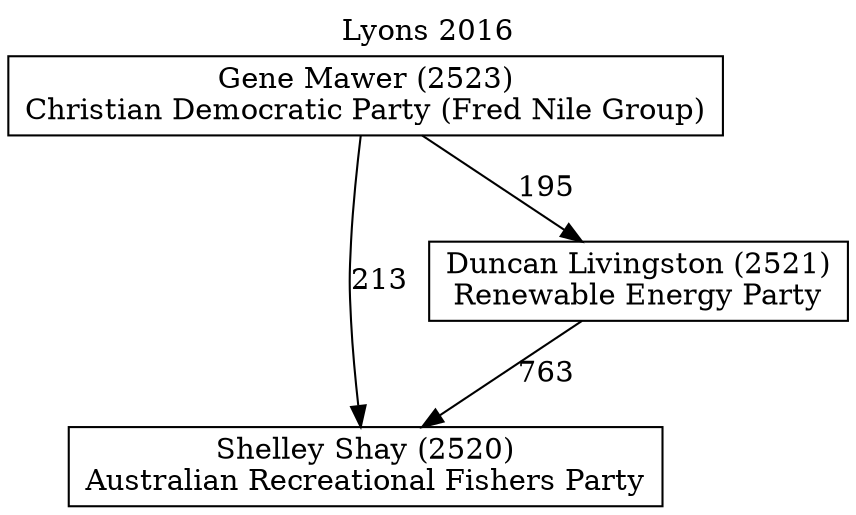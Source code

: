 // House preference flow
digraph "Shelley Shay (2520)_Lyons_2016" {
	graph [label="Lyons 2016" labelloc=t mclimit=10]
	node [shape=box]
	"Gene Mawer (2523)" [label="Gene Mawer (2523)
Christian Democratic Party (Fred Nile Group)"]
	"Shelley Shay (2520)" [label="Shelley Shay (2520)
Australian Recreational Fishers Party"]
	"Duncan Livingston (2521)" [label="Duncan Livingston (2521)
Renewable Energy Party"]
	"Gene Mawer (2523)" -> "Duncan Livingston (2521)" [label=195]
	"Gene Mawer (2523)" -> "Shelley Shay (2520)" [label=213]
	"Duncan Livingston (2521)" -> "Shelley Shay (2520)" [label=763]
}
